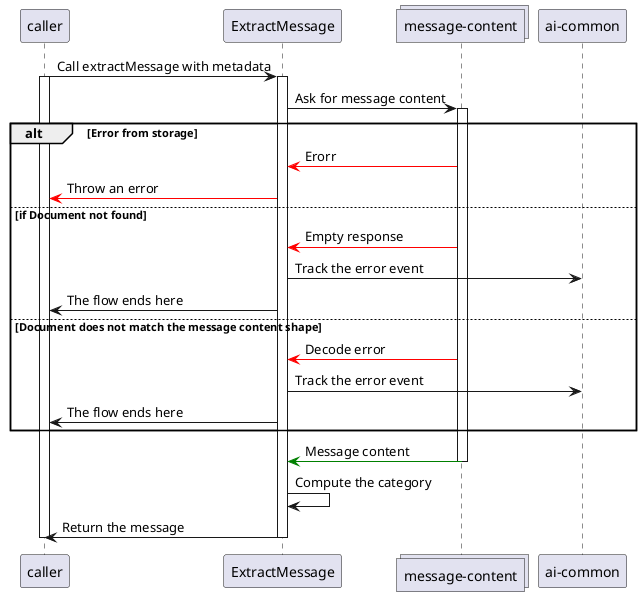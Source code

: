 @startuml

participant caller
participant ExtractMessage as em
collections "message-content" as mc
participant "ai-common" as ai

caller -> em : Call extractMessage with metadata
activate caller
activate em

em -> mc : Ask for message content
activate mc

alt Error from storage
  mc -[#red]> em : Erorr
  em -[#red]> caller : Throw an error
else if Document not found
  mc -[#red]> em : Empty response
  em -> ai : Track the error event
  em -> caller: The flow ends here
else Document does not match the message content shape
  mc -[#red]> em : Decode error
  em -> ai : Track the error event
  em -> caller: The flow ends here
end

mc -[#green]> em : Message content
deactivate mc

em -> em : Compute the category

em -> caller : Return the message

deactivate em
deactivate caller
@enduml
